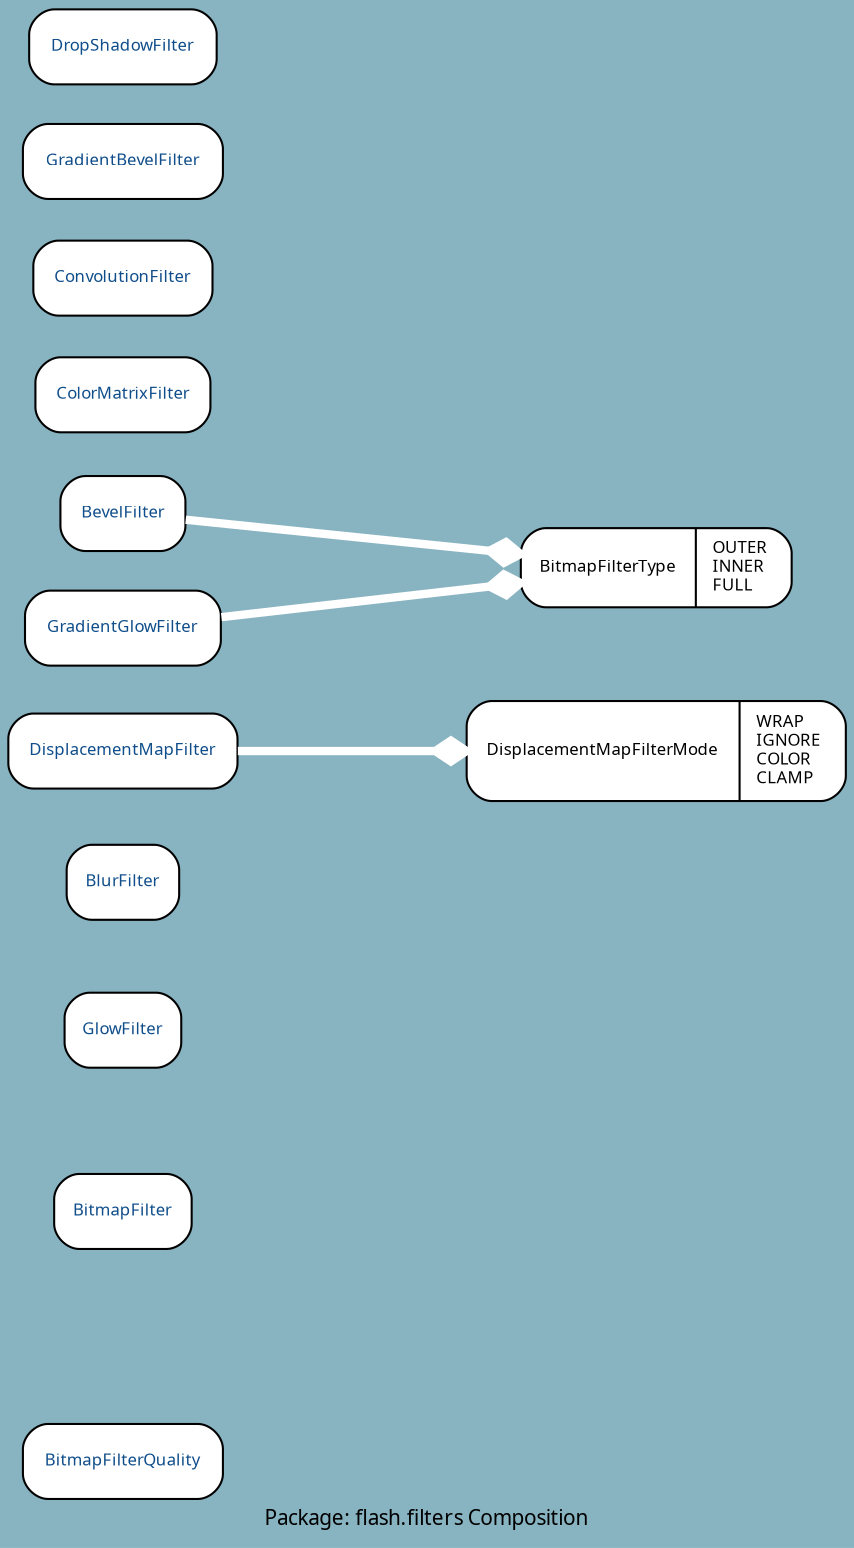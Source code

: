 digraph uml {
	graph [label="Package: flash.filters Composition", ratio=compress, rankdir=LR, size="24,12", fontname=Sans, fontsize=10, bgcolor="#88B3C1", fontcolor=black];
	node [label="\N", fontname=Sans, fontsize=8, shape=record, color=black, fontcolor=black];
	edge [fontname=Sans, fontsize=8, minlen=3, color=black, fontcolor=black];
	graph [lp="203,10",
		bb="0,0,406,732"];
	"flash.filters.BitmapFilterQuality" [label="{BitmapFilterQuality}", fontcolor="#104E8B", style="rounded,filled", fillcolor=white, URL="../types/flash/filters/BitmapFilterQuality.html", tooltip=BitmapFilterQuality, portPos=BitmapFilterQuality, pos="56,39", rects="8,21,104,57", width="1.33", height="0.50"];
	"flash.filters.BitmapFilter" [label="{BitmapFilter}", fontcolor="#104E8B", style="rounded,filled", fillcolor=white, URL="../types/flash/filters/BitmapFilter.html", tooltip=BitmapFilter, portPos=BitmapFilter, pos="56,161", rects="23,143,89,179", width="0.92", height="0.50"];
	"flash.filters.GlowFilter" [label="{GlowFilter}", fontcolor="#104E8B", style="rounded,filled", fillcolor=white, URL="../types/flash/filters/GlowFilter.html", tooltip=GlowFilter, portPos=GlowFilter, pos="56,249", rects="28,231,85,267", width="0.78", height="0.50"];
	"flash.filters.BlurFilter" [label="{BlurFilter}", fontcolor="#104E8B", style="rounded,filled", fillcolor=white, URL="../types/flash/filters/BlurFilter.html", tooltip=BlurFilter, portPos=BlurFilter, pos="56,320", rects="29,302,83,338", width="0.75", height="0.50"];
	"flash.filters.DisplacementMapFilter" [label="{DisplacementMapFilter}", fontcolor="#104E8B", style="rounded,filled", fillcolor=white, URL="../types/flash/filters/DisplacementMapFilter.html", tooltip=DisplacementMapFilter, portPos=DisplacementMapFilter, pos="56,382", rects="1,364,112,400", width="1.53", height="0.50"];
	"flash.filters.DisplacementMapFilterMode" [label="{DisplacementMapFilterMode|WRAP\lIGNORE\lCOLOR\lCLAMP\l}", style="rounded,filled", fillcolor=white, pos="315,382", rects="224,358,358,406 358,358,406,406", width="2.53", height="0.67"];
	"flash.filters.BevelFilter" [label="{BevelFilter}", fontcolor="#104E8B", style="rounded,filled", fillcolor=white, URL="../types/flash/filters/BevelFilter.html", tooltip=BevelFilter, portPos=BevelFilter, pos="56,493", rects="26,475,86,511", width="0.83", height="0.50"];
	"flash.filters.BitmapFilterType" [label="{BitmapFilterType|OUTER\lINNER\lFULL\l}", style="rounded,filled", fillcolor=white, pos="315,468", rects="250,449,335,487 335,449,380,487", width="1.81", height="0.53"];
	"flash.filters.ColorMatrixFilter" [label="{ColorMatrixFilter}", fontcolor="#104E8B", style="rounded,filled", fillcolor=white, URL="../types/flash/filters/ColorMatrixFilter.html", tooltip=ColorMatrixFilter, portPos=ColorMatrixFilter, pos="56,550", rects="14,532,98,568", width="1.17", height="0.50"];
	"flash.filters.ConvolutionFilter" [label="{ConvolutionFilter}", fontcolor="#104E8B", style="rounded,filled", fillcolor=white, URL="../types/flash/filters/ConvolutionFilter.html", tooltip=ConvolutionFilter, portPos=ConvolutionFilter, pos="56,605", rects="13,587,99,623", width="1.19", height="0.50"];
	"flash.filters.GradientBevelFilter" [label="{GradientBevelFilter}", fontcolor="#104E8B", style="rounded,filled", fillcolor=white, URL="../types/flash/filters/GradientBevelFilter.html", tooltip=GradientBevelFilter, portPos=GradientBevelFilter, pos="56,660", rects="8,642,104,678", width="1.33", height="0.50"];
	"flash.filters.DropShadowFilter" [label="{DropShadowFilter}", fontcolor="#104E8B", style="rounded,filled", fillcolor=white, URL="../types/flash/filters/DropShadowFilter.html", tooltip=DropShadowFilter, portPos=DropShadowFilter, pos="56,714", rects="11,696,101,732", width="1.25", height="0.50"];
	"flash.filters.GradientGlowFilter" [label="{GradientGlowFilter}", fontcolor="#104E8B", style="rounded,filled", fillcolor=white, URL="../types/flash/filters/GradientGlowFilter.html", tooltip=GradientGlowFilter, portPos=GradientGlowFilter, pos="56,439", rects="9,421,103,457", width="1.31", height="0.50"];
	"flash.filters.DisplacementMapFilter" -> "flash.filters.DisplacementMapFilterMode" [color=white, style="setlinewidth(4)", arrowhead=diamond, arrowsize="1.25", pos="e,224,382 112,382 140,382 176,382 209,382"];
	"flash.filters.BevelFilter" -> "flash.filters.BitmapFilterType" [color=white, style="setlinewidth(4)", arrowhead=diamond, arrowsize="1.25", pos="e,250,474 86,490 122,486 185,480 235,475"];
	"flash.filters.GradientGlowFilter" -> "flash.filters.BitmapFilterType" [color=white, style="setlinewidth(4)", arrowhead=diamond, arrowsize="1.25", pos="e,250,461 103,444 140,448 192,455 235,459"];
}
